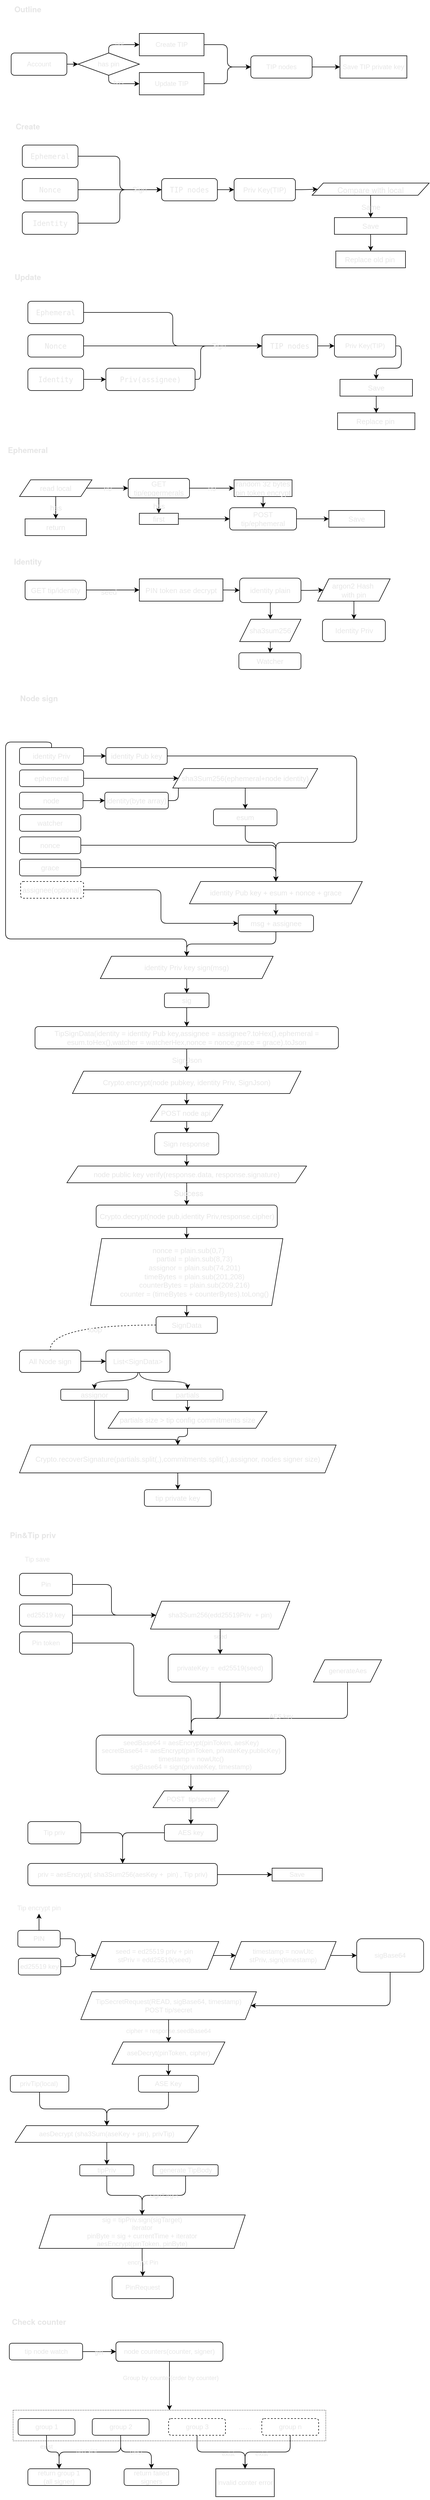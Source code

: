 <mxfile>
    <diagram id="bQjTlP890c97EMord8lK" name="Page-1">
        <mxGraphModel dx="1542" dy="1009" grid="1" gridSize="10" guides="1" tooltips="1" connect="1" arrows="1" fold="1" page="1" pageScale="1" pageWidth="827" pageHeight="1169" math="0" shadow="0">
            <root>
                <mxCell id="0"/>
                <mxCell id="1" parent="0"/>
                <mxCell id="85" value="&lt;pre style=&quot;font-family: &amp;quot;jetbrains mono&amp;quot;, monospace;&quot;&gt;&lt;font style=&quot;font-size: 13px&quot;&gt;Ephemeral&lt;/font&gt;&lt;/pre&gt;" style="rounded=1;whiteSpace=wrap;html=1;fontSize=12;fontColor=#E6E6E6;labelBackgroundColor=none;" parent="1" vertex="1">
                    <mxGeometry x="60" y="580" width="100" height="40" as="geometry"/>
                </mxCell>
                <mxCell id="86" value="&lt;pre style=&quot;font-family: &amp;quot;jetbrains mono&amp;quot;, monospace;&quot;&gt;&lt;font style=&quot;font-size: 13px&quot;&gt;Nonce&lt;/font&gt;&lt;/pre&gt;" style="rounded=1;whiteSpace=wrap;html=1;fontSize=12;fontColor=#E6E6E6;labelBackgroundColor=none;" parent="1" vertex="1">
                    <mxGeometry x="60" y="640" width="100" height="40" as="geometry"/>
                </mxCell>
                <mxCell id="107" style="edgeStyle=orthogonalEdgeStyle;html=1;entryX=0;entryY=0.5;entryDx=0;entryDy=0;fontSize=13;fontColor=#E6E6E6;labelBackgroundColor=none;" parent="1" source="87" target="104" edge="1">
                    <mxGeometry relative="1" as="geometry"/>
                </mxCell>
                <mxCell id="87" value="&lt;pre style=&quot;font-family: &amp;quot;jetbrains mono&amp;quot;, monospace;&quot;&gt;&lt;font style=&quot;font-size: 13px&quot;&gt;Identity&lt;/font&gt;&lt;/pre&gt;" style="rounded=1;whiteSpace=wrap;html=1;fontSize=12;fontColor=#E6E6E6;labelBackgroundColor=none;" parent="1" vertex="1">
                    <mxGeometry x="60" y="700" width="100" height="40" as="geometry"/>
                </mxCell>
                <mxCell id="88" value="&lt;pre style=&quot;font-family: &amp;quot;jetbrains mono&amp;quot;, monospace;&quot;&gt;&lt;span style=&quot;font-size: 13px&quot;&gt;TIP nodes&lt;/span&gt;&lt;/pre&gt;" style="rounded=1;whiteSpace=wrap;html=1;fontSize=12;fontColor=#E6E6E6;labelBackgroundColor=none;" parent="1" vertex="1">
                    <mxGeometry x="480" y="640" width="100" height="40" as="geometry"/>
                </mxCell>
                <mxCell id="89" style="edgeStyle=orthogonalEdgeStyle;html=1;entryX=0;entryY=0.5;entryDx=0;entryDy=0;fontSize=13;fontColor=#E6E6E6;labelBackgroundColor=none;" parent="1" source="85" target="88" edge="1">
                    <mxGeometry relative="1" as="geometry"/>
                </mxCell>
                <mxCell id="90" style="edgeStyle=orthogonalEdgeStyle;html=1;exitX=1;exitY=0.5;exitDx=0;exitDy=0;fontSize=13;fontColor=#E6E6E6;entryX=0;entryY=0.5;entryDx=0;entryDy=0;labelBackgroundColor=none;" parent="1" source="86" target="88" edge="1">
                    <mxGeometry relative="1" as="geometry">
                        <mxPoint x="190" y="410" as="targetPoint"/>
                    </mxGeometry>
                </mxCell>
                <mxCell id="93" value="Priv Key(TIP)" style="rounded=1;whiteSpace=wrap;html=1;fontSize=12;fontColor=#E6E6E6;labelBackgroundColor=none;" parent="1" vertex="1">
                    <mxGeometry x="610" y="640" width="110" height="40" as="geometry"/>
                </mxCell>
                <mxCell id="94" style="edgeStyle=orthogonalEdgeStyle;html=1;entryX=0;entryY=0.5;entryDx=0;entryDy=0;fontSize=13;fontColor=#E6E6E6;labelBackgroundColor=none;" parent="1" source="88" target="93" edge="1">
                    <mxGeometry relative="1" as="geometry"/>
                </mxCell>
                <mxCell id="96" style="edgeStyle=orthogonalEdgeStyle;html=1;exitX=1;exitY=0.5;exitDx=0;exitDy=0;fontSize=13;fontColor=#E6E6E6;labelBackgroundColor=none;" parent="1" source="93" target="97" edge="1">
                    <mxGeometry relative="1" as="geometry">
                        <mxPoint x="760" y="659.065" as="targetPoint"/>
                    </mxGeometry>
                </mxCell>
                <mxCell id="97" value="Save" style="rounded=0;whiteSpace=wrap;html=1;fontSize=13;fontColor=#E6E6E6;labelBackgroundColor=none;" parent="1" vertex="1">
                    <mxGeometry x="620" y="720" width="130" height="30" as="geometry"/>
                </mxCell>
                <mxCell id="100" value="Replace pin&amp;nbsp;" style="rounded=0;whiteSpace=wrap;html=1;fontSize=13;fontColor=#E6E6E6;labelBackgroundColor=none;" parent="1" vertex="1">
                    <mxGeometry x="615.63" y="780" width="138.75" height="30" as="geometry"/>
                </mxCell>
                <mxCell id="101" style="edgeStyle=orthogonalEdgeStyle;html=1;entryX=0.5;entryY=0;entryDx=0;entryDy=0;fontSize=13;fontColor=#E6E6E6;labelBackgroundColor=none;" parent="1" source="97" target="100" edge="1">
                    <mxGeometry relative="1" as="geometry"/>
                </mxCell>
                <mxCell id="3" value="&lt;p class=&quot;p1&quot; style=&quot;margin: 0px ; font-stretch: normal ; font-size: 14px ; line-height: normal ; font-family: &amp;quot;helvetica neue&amp;quot;&quot;&gt;&lt;b&gt;&lt;font&gt;Outline&lt;/font&gt;&lt;/b&gt;&lt;/p&gt;" style="text;html=1;strokeColor=none;fillColor=none;align=center;verticalAlign=middle;whiteSpace=wrap;rounded=0;labelBackgroundColor=none;fontColor=#E6E6E6;" parent="1" vertex="1">
                    <mxGeometry x="30" y="40" width="60" height="30" as="geometry"/>
                </mxCell>
                <mxCell id="26" value="" style="group;labelBackgroundColor=none;fontColor=#E6E6E6;" parent="1" vertex="1" connectable="0">
                    <mxGeometry x="30" y="100" width="710" height="110" as="geometry"/>
                </mxCell>
                <mxCell id="22" value="" style="group;labelBackgroundColor=none;fontColor=#E6E6E6;" parent="26" vertex="1" connectable="0">
                    <mxGeometry width="540" height="110" as="geometry"/>
                </mxCell>
                <mxCell id="5" value="has pin" style="rhombus;whiteSpace=wrap;html=1;labelBackgroundColor=none;fontColor=#E6E6E6;" parent="22" vertex="1">
                    <mxGeometry x="120" y="35" width="110" height="40" as="geometry"/>
                </mxCell>
                <mxCell id="21" style="edgeStyle=orthogonalEdgeStyle;html=1;entryX=0;entryY=0.5;entryDx=0;entryDy=0;labelBackgroundColor=none;fontColor=#E6E6E6;" parent="22" source="17" target="5" edge="1">
                    <mxGeometry relative="1" as="geometry"/>
                </mxCell>
                <mxCell id="17" value="Account" style="rounded=1;whiteSpace=wrap;html=1;labelBackgroundColor=none;fontColor=#E6E6E6;" parent="22" vertex="1">
                    <mxGeometry y="35" width="100" height="40" as="geometry"/>
                </mxCell>
                <mxCell id="18" value="" style="group;labelBackgroundColor=none;fontColor=#E6E6E6;" parent="22" vertex="1" connectable="0">
                    <mxGeometry x="230" width="310" height="110" as="geometry"/>
                </mxCell>
                <mxCell id="6" value="Create TIP" style="rounded=0;whiteSpace=wrap;html=1;labelBackgroundColor=none;fontColor=#E6E6E6;" parent="18" vertex="1">
                    <mxGeometry width="116" height="40" as="geometry"/>
                </mxCell>
                <mxCell id="19" value="" style="group;labelBackgroundColor=none;fontColor=#E6E6E6;" parent="18" vertex="1" connectable="0">
                    <mxGeometry y="40" width="310" height="70" as="geometry"/>
                </mxCell>
                <mxCell id="8" value="Update TIP" style="rounded=0;whiteSpace=wrap;html=1;labelBackgroundColor=none;fontColor=#E6E6E6;" parent="19" vertex="1">
                    <mxGeometry y="30" width="116" height="40" as="geometry"/>
                </mxCell>
                <mxCell id="13" value="TIP nodes" style="rounded=1;whiteSpace=wrap;html=1;labelBackgroundColor=none;fontColor=#E6E6E6;" parent="19" vertex="1">
                    <mxGeometry x="200" width="110" height="40" as="geometry"/>
                </mxCell>
                <mxCell id="14" style="edgeStyle=orthogonalEdgeStyle;html=1;exitX=1;exitY=0.5;exitDx=0;exitDy=0;entryX=0;entryY=0.5;entryDx=0;entryDy=0;labelBackgroundColor=none;fontColor=#E6E6E6;" parent="19" source="8" target="13" edge="1">
                    <mxGeometry relative="1" as="geometry"/>
                </mxCell>
                <mxCell id="15" style="edgeStyle=orthogonalEdgeStyle;html=1;entryX=0;entryY=0.5;entryDx=0;entryDy=0;labelBackgroundColor=none;fontColor=#E6E6E6;" parent="18" source="6" target="13" edge="1">
                    <mxGeometry relative="1" as="geometry"/>
                </mxCell>
                <mxCell id="9" style="edgeStyle=orthogonalEdgeStyle;html=1;exitX=0.5;exitY=0;exitDx=0;exitDy=0;entryX=0;entryY=0.5;entryDx=0;entryDy=0;labelBackgroundColor=none;fontColor=#E6E6E6;" parent="22" source="5" target="6" edge="1">
                    <mxGeometry relative="1" as="geometry"/>
                </mxCell>
                <mxCell id="11" value="not" style="edgeLabel;html=1;align=center;verticalAlign=middle;resizable=0;points=[];labelBackgroundColor=none;fontColor=#E6E6E6;" parent="9" vertex="1" connectable="0">
                    <mxGeometry x="-0.245" y="2" relative="1" as="geometry">
                        <mxPoint x="7" as="offset"/>
                    </mxGeometry>
                </mxCell>
                <mxCell id="10" style="edgeStyle=orthogonalEdgeStyle;html=1;exitX=0.5;exitY=1;exitDx=0;exitDy=0;entryX=0;entryY=0.5;entryDx=0;entryDy=0;labelBackgroundColor=none;fontColor=#E6E6E6;" parent="22" source="5" target="8" edge="1">
                    <mxGeometry relative="1" as="geometry"/>
                </mxCell>
                <mxCell id="12" value="has" style="edgeLabel;html=1;align=center;verticalAlign=middle;resizable=0;points=[];labelBackgroundColor=none;fontColor=#E6E6E6;" parent="10" vertex="1" connectable="0">
                    <mxGeometry x="-0.085" y="2" relative="1" as="geometry">
                        <mxPoint as="offset"/>
                    </mxGeometry>
                </mxCell>
                <mxCell id="24" value="Save TIP private key" style="rounded=0;whiteSpace=wrap;html=1;labelBackgroundColor=none;fontColor=#E6E6E6;" parent="26" vertex="1">
                    <mxGeometry x="590" y="40" width="120" height="40" as="geometry"/>
                </mxCell>
                <mxCell id="25" style="edgeStyle=orthogonalEdgeStyle;html=1;exitX=1;exitY=0.5;exitDx=0;exitDy=0;entryX=0;entryY=0.5;entryDx=0;entryDy=0;labelBackgroundColor=none;fontColor=#E6E6E6;" parent="26" source="13" target="24" edge="1">
                    <mxGeometry relative="1" as="geometry"/>
                </mxCell>
                <mxCell id="84" value="" style="group;labelBackgroundColor=none;fontColor=#E6E6E6;fillColor=none;" parent="1" vertex="1" connectable="0">
                    <mxGeometry x="30" y="250" width="750" height="270" as="geometry"/>
                </mxCell>
                <mxCell id="28" value="&lt;p class=&quot;p1&quot; style=&quot;margin: 0px ; font-stretch: normal ; font-size: 14px ; line-height: normal ; font-family: &amp;quot;helvetica neue&amp;quot;&quot;&gt;&lt;b&gt;&lt;font&gt;Create&lt;/font&gt;&lt;/b&gt;&lt;/p&gt;" style="text;html=1;strokeColor=none;fillColor=none;align=center;verticalAlign=middle;whiteSpace=wrap;rounded=0;labelBackgroundColor=none;fontColor=#E6E6E6;" parent="84" vertex="1">
                    <mxGeometry width="60" height="30" as="geometry"/>
                </mxCell>
                <mxCell id="48" value="&lt;pre style=&quot;font-family: &amp;quot;jetbrains mono&amp;quot;, monospace;&quot;&gt;&lt;font style=&quot;font-size: 13px&quot;&gt;Ephemeral&lt;/font&gt;&lt;/pre&gt;" style="rounded=1;whiteSpace=wrap;html=1;fontSize=12;fontColor=#E6E6E6;labelBackgroundColor=none;gradientColor=none;fillColor=default;" parent="84" vertex="1">
                    <mxGeometry x="20" y="50" width="100" height="40" as="geometry"/>
                </mxCell>
                <mxCell id="49" value="&lt;pre style=&quot;font-family: &amp;quot;jetbrains mono&amp;quot;, monospace;&quot;&gt;&lt;font style=&quot;font-size: 13px&quot;&gt;Nonce&lt;/font&gt;&lt;/pre&gt;" style="rounded=1;whiteSpace=wrap;html=1;fontSize=12;fontColor=#E6E6E6;labelBackgroundColor=none;" parent="84" vertex="1">
                    <mxGeometry x="20" y="110" width="100" height="40" as="geometry"/>
                </mxCell>
                <mxCell id="50" value="&lt;pre style=&quot;font-family: &amp;quot;jetbrains mono&amp;quot;, monospace;&quot;&gt;&lt;font style=&quot;font-size: 13px&quot;&gt;Identity&lt;/font&gt;&lt;/pre&gt;" style="rounded=1;whiteSpace=wrap;html=1;fontSize=12;fontColor=#E6E6E6;labelBackgroundColor=none;" parent="84" vertex="1">
                    <mxGeometry x="20" y="170" width="100" height="40" as="geometry"/>
                </mxCell>
                <mxCell id="68" value="&lt;pre style=&quot;font-family: &amp;quot;jetbrains mono&amp;quot;, monospace;&quot;&gt;&lt;span style=&quot;font-size: 13px&quot;&gt;TIP nodes&lt;/span&gt;&lt;/pre&gt;" style="rounded=1;whiteSpace=wrap;html=1;fontSize=12;fontColor=#E6E6E6;labelBackgroundColor=none;" parent="84" vertex="1">
                    <mxGeometry x="270" y="110" width="100" height="40" as="geometry"/>
                </mxCell>
                <mxCell id="69" style="edgeStyle=orthogonalEdgeStyle;html=1;entryX=0;entryY=0.5;entryDx=0;entryDy=0;fontSize=13;fontColor=#E6E6E6;labelBackgroundColor=none;" parent="84" source="48" target="68" edge="1">
                    <mxGeometry relative="1" as="geometry"/>
                </mxCell>
                <mxCell id="70" style="edgeStyle=orthogonalEdgeStyle;html=1;exitX=1;exitY=0.5;exitDx=0;exitDy=0;fontSize=13;fontColor=#E6E6E6;entryX=0;entryY=0.5;entryDx=0;entryDy=0;labelBackgroundColor=none;" parent="84" source="49" target="68" edge="1">
                    <mxGeometry relative="1" as="geometry">
                        <mxPoint x="180" y="130" as="targetPoint"/>
                    </mxGeometry>
                </mxCell>
                <mxCell id="71" style="edgeStyle=orthogonalEdgeStyle;html=1;exitX=1;exitY=0.5;exitDx=0;exitDy=0;entryX=0;entryY=0.5;entryDx=0;entryDy=0;fontSize=13;fontColor=#E6E6E6;labelBackgroundColor=none;" parent="84" source="50" target="68" edge="1">
                    <mxGeometry relative="1" as="geometry"/>
                </mxCell>
                <mxCell id="72" value="Sign" style="edgeLabel;html=1;align=center;verticalAlign=middle;resizable=0;points=[];fontSize=13;fontColor=#E6E6E6;labelBackgroundColor=none;" parent="71" vertex="1" connectable="0">
                    <mxGeometry x="0.55" y="1" relative="1" as="geometry">
                        <mxPoint x="7" as="offset"/>
                    </mxGeometry>
                </mxCell>
                <mxCell id="73" value="Priv Key(TIP)" style="rounded=1;whiteSpace=wrap;html=1;fontSize=13;fontColor=#E6E6E6;labelBackgroundColor=none;" parent="84" vertex="1">
                    <mxGeometry x="400" y="110" width="110" height="40" as="geometry"/>
                </mxCell>
                <mxCell id="74" style="edgeStyle=orthogonalEdgeStyle;html=1;entryX=0;entryY=0.5;entryDx=0;entryDy=0;fontSize=13;fontColor=#E6E6E6;labelBackgroundColor=none;" parent="84" source="68" target="73" edge="1">
                    <mxGeometry relative="1" as="geometry"/>
                </mxCell>
                <mxCell id="75" value="&lt;p class=&quot;p1&quot; style=&quot;margin: 0px ; font-stretch: normal ; font-size: 14px ; line-height: normal ; font-family: &amp;quot;helvetica neue&amp;quot;&quot;&gt;Compare with local&lt;/p&gt;" style="shape=parallelogram;perimeter=parallelogramPerimeter;whiteSpace=wrap;html=1;fixedSize=1;fontSize=13;fontColor=#E6E6E6;labelBackgroundColor=none;" parent="84" vertex="1">
                    <mxGeometry x="540" y="118.13" width="210" height="21.87" as="geometry"/>
                </mxCell>
                <mxCell id="76" style="edgeStyle=orthogonalEdgeStyle;html=1;exitX=1;exitY=0.5;exitDx=0;exitDy=0;entryX=0;entryY=0.5;entryDx=0;entryDy=0;fontSize=13;fontColor=#E6E6E6;labelBackgroundColor=none;" parent="84" source="73" target="75" edge="1">
                    <mxGeometry relative="1" as="geometry"/>
                </mxCell>
                <mxCell id="78" value="Save" style="rounded=0;whiteSpace=wrap;html=1;fontSize=13;fontColor=#E6E6E6;labelBackgroundColor=none;" parent="84" vertex="1">
                    <mxGeometry x="580" y="180" width="130" height="30" as="geometry"/>
                </mxCell>
                <mxCell id="80" style="edgeStyle=orthogonalEdgeStyle;html=1;entryX=0.5;entryY=0;entryDx=0;entryDy=0;fontSize=13;fontColor=#E6E6E6;labelBackgroundColor=none;" parent="84" source="75" target="78" edge="1">
                    <mxGeometry relative="1" as="geometry"/>
                </mxCell>
                <mxCell id="83" value="Same" style="edgeLabel;html=1;align=center;verticalAlign=middle;resizable=0;points=[];fontSize=13;fontColor=#E6E6E6;labelBackgroundColor=none;" parent="80" vertex="1" connectable="0">
                    <mxGeometry x="0.017" y="3" relative="1" as="geometry">
                        <mxPoint x="-3" as="offset"/>
                    </mxGeometry>
                </mxCell>
                <mxCell id="81" value="Replace old pin&amp;nbsp;" style="rounded=0;whiteSpace=wrap;html=1;fontSize=13;fontColor=#E6E6E6;labelBackgroundColor=none;" parent="84" vertex="1">
                    <mxGeometry x="582.5" y="240" width="125" height="30" as="geometry"/>
                </mxCell>
                <mxCell id="82" style="edgeStyle=orthogonalEdgeStyle;html=1;entryX=0.5;entryY=0;entryDx=0;entryDy=0;fontSize=13;fontColor=#E6E6E6;labelBackgroundColor=none;" parent="84" source="78" target="81" edge="1">
                    <mxGeometry relative="1" as="geometry"/>
                </mxCell>
                <mxCell id="102" value="&lt;p class=&quot;p1&quot; style=&quot;margin: 0px ; font-stretch: normal ; font-size: 14px ; line-height: normal ; font-family: &amp;quot;helvetica neue&amp;quot;&quot;&gt;&lt;b&gt;&lt;font&gt;Update&lt;/font&gt;&lt;/b&gt;&lt;/p&gt;" style="text;html=1;strokeColor=none;fillColor=none;align=center;verticalAlign=middle;whiteSpace=wrap;rounded=0;labelBackgroundColor=none;fontColor=#E6E6E6;" parent="1" vertex="1">
                    <mxGeometry x="30" y="520" width="60" height="30" as="geometry"/>
                </mxCell>
                <mxCell id="108" style="edgeStyle=orthogonalEdgeStyle;html=1;exitX=1;exitY=0.5;exitDx=0;exitDy=0;fontSize=13;fontColor=#E6E6E6;entryX=0;entryY=0.5;entryDx=0;entryDy=0;labelBackgroundColor=none;" parent="1" source="104" target="88" edge="1">
                    <mxGeometry relative="1" as="geometry">
                        <mxPoint x="376" y="720" as="sourcePoint"/>
                        <mxPoint x="480" y="670" as="targetPoint"/>
                        <Array as="points">
                            <mxPoint x="370" y="720"/>
                            <mxPoint x="370" y="660"/>
                        </Array>
                    </mxGeometry>
                </mxCell>
                <mxCell id="111" value="Sign" style="edgeLabel;html=1;align=center;verticalAlign=middle;resizable=0;points=[];fontSize=13;fontColor=#E6E6E6;labelBackgroundColor=none;" parent="108" vertex="1" connectable="0">
                    <mxGeometry x="0.009" y="-1" relative="1" as="geometry">
                        <mxPoint x="11" y="-2" as="offset"/>
                    </mxGeometry>
                </mxCell>
                <mxCell id="104" value="&lt;pre style=&quot;font-family: &amp;quot;jetbrains mono&amp;quot;, monospace;&quot;&gt;&lt;font style=&quot;font-size: 13px&quot;&gt;Priv(assignee)&lt;/font&gt;&lt;/pre&gt;" style="rounded=1;whiteSpace=wrap;html=1;fontSize=12;fontColor=#E6E6E6;labelBackgroundColor=none;" parent="1" vertex="1">
                    <mxGeometry x="200" y="700" width="160" height="40" as="geometry"/>
                </mxCell>
                <mxCell id="115" value="&lt;p class=&quot;p1&quot; style=&quot;margin: 0px ; font-stretch: normal ; font-size: 14px ; line-height: normal ; font-family: &amp;quot;helvetica neue&amp;quot;&quot;&gt;&lt;b&gt;&lt;font&gt;Ephemeral&lt;/font&gt;&lt;/b&gt;&lt;/p&gt;" style="text;html=1;strokeColor=none;fillColor=none;align=center;verticalAlign=middle;whiteSpace=wrap;rounded=0;labelBackgroundColor=none;fontColor=#E6E6E6;" parent="1" vertex="1">
                    <mxGeometry x="30" y="830" width="60" height="30" as="geometry"/>
                </mxCell>
                <mxCell id="135" value="&lt;p class=&quot;p1&quot; style=&quot;margin: 0px ; font-stretch: normal ; font-size: 14px ; line-height: normal ; font-family: &amp;quot;helvetica neue&amp;quot;&quot;&gt;&lt;b&gt;&lt;font&gt;Identity&lt;/font&gt;&lt;/b&gt;&lt;/p&gt;" style="text;html=1;strokeColor=none;fillColor=none;align=center;verticalAlign=middle;whiteSpace=wrap;rounded=0;labelBackgroundColor=none;fontColor=#E6E6E6;" parent="1" vertex="1">
                    <mxGeometry x="30" y="1030" width="60" height="30" as="geometry"/>
                </mxCell>
                <mxCell id="138" style="edgeStyle=orthogonalEdgeStyle;html=1;exitX=1;exitY=0.5;exitDx=0;exitDy=0;fontSize=13;fontColor=#E6E6E6;entryX=0;entryY=0.5;entryDx=0;entryDy=0;labelBackgroundColor=none;" parent="1" source="136" target="140" edge="1">
                    <mxGeometry relative="1" as="geometry">
                        <mxPoint x="230" y="1098" as="targetPoint"/>
                        <Array as="points">
                            <mxPoint x="250" y="1098"/>
                        </Array>
                    </mxGeometry>
                </mxCell>
                <mxCell id="141" value="seed" style="edgeLabel;html=1;align=center;verticalAlign=middle;resizable=0;points=[];fontSize=13;fontColor=#E6E6E6;labelBackgroundColor=none;" parent="138" vertex="1" connectable="0">
                    <mxGeometry x="-0.155" y="-3" relative="1" as="geometry">
                        <mxPoint as="offset"/>
                    </mxGeometry>
                </mxCell>
                <mxCell id="136" value="GET tip/identity" style="rounded=1;whiteSpace=wrap;html=1;fontSize=13;fontColor=#E6E6E6;labelBackgroundColor=none;" parent="1" vertex="1">
                    <mxGeometry x="55" y="1080" width="110" height="35" as="geometry"/>
                </mxCell>
                <mxCell id="137" value="" style="group;labelBackgroundColor=none;fontColor=#E6E6E6;" parent="1" vertex="1" connectable="0">
                    <mxGeometry x="45" y="897.5" width="655" height="102.5" as="geometry"/>
                </mxCell>
                <mxCell id="116" value="read local" style="shape=parallelogram;perimeter=parallelogramPerimeter;whiteSpace=wrap;html=1;fixedSize=1;fontSize=13;fontColor=#E6E6E6;labelBackgroundColor=none;" parent="137" vertex="1">
                    <mxGeometry y="2.5" width="130" height="30" as="geometry"/>
                </mxCell>
                <mxCell id="118" value="return" style="rounded=0;whiteSpace=wrap;html=1;fontSize=13;fontColor=#E6E6E6;labelBackgroundColor=none;" parent="137" vertex="1">
                    <mxGeometry x="10" y="72.5" width="110" height="30" as="geometry"/>
                </mxCell>
                <mxCell id="117" value="has" style="edgeStyle=orthogonalEdgeStyle;html=1;exitX=0.5;exitY=1;exitDx=0;exitDy=0;fontSize=13;fontColor=#E6E6E6;entryX=0.5;entryY=0;entryDx=0;entryDy=0;labelBackgroundColor=none;" parent="137" source="116" target="118" edge="1">
                    <mxGeometry relative="1" as="geometry">
                        <mxPoint x="65" y="62.5" as="targetPoint"/>
                        <Array as="points">
                            <mxPoint x="65" y="52.5"/>
                            <mxPoint x="65" y="52.5"/>
                        </Array>
                    </mxGeometry>
                </mxCell>
                <mxCell id="120" value="GET tip/epgermerals" style="rounded=1;whiteSpace=wrap;html=1;fontSize=13;fontColor=#E6E6E6;labelBackgroundColor=none;" parent="137" vertex="1">
                    <mxGeometry x="195" width="110" height="35" as="geometry"/>
                </mxCell>
                <mxCell id="119" value="no" style="edgeStyle=orthogonalEdgeStyle;html=1;exitX=1;exitY=0.5;exitDx=0;exitDy=0;fontSize=13;fontColor=#E6E6E6;entryX=0;entryY=0.5;entryDx=0;entryDy=0;labelBackgroundColor=none;" parent="137" source="116" target="120" edge="1">
                    <mxGeometry relative="1" as="geometry">
                        <mxPoint x="175" y="17.5" as="targetPoint"/>
                    </mxGeometry>
                </mxCell>
                <mxCell id="122" value="first" style="rounded=0;whiteSpace=wrap;html=1;fontSize=13;fontColor=#E6E6E6;labelBackgroundColor=none;" parent="137" vertex="1">
                    <mxGeometry x="215" y="62.5" width="70" height="20" as="geometry"/>
                </mxCell>
                <mxCell id="123" value="has" style="edgeStyle=orthogonalEdgeStyle;html=1;exitX=0.5;exitY=1;exitDx=0;exitDy=0;entryX=0.5;entryY=0;entryDx=0;entryDy=0;fontSize=13;fontColor=#E6E6E6;labelBackgroundColor=none;" parent="137" source="120" target="122" edge="1">
                    <mxGeometry relative="1" as="geometry"/>
                </mxCell>
                <mxCell id="124" value="POST&lt;br&gt;tip/ephemeral" style="rounded=1;whiteSpace=wrap;html=1;fontSize=13;fontColor=#E6E6E6;labelBackgroundColor=none;" parent="137" vertex="1">
                    <mxGeometry x="377" y="52.5" width="120" height="40" as="geometry"/>
                </mxCell>
                <mxCell id="127" style="edgeStyle=orthogonalEdgeStyle;html=1;fontSize=13;fontColor=#E6E6E6;labelBackgroundColor=none;" parent="137" source="122" target="124" edge="1">
                    <mxGeometry relative="1" as="geometry"/>
                </mxCell>
                <mxCell id="130" style="edgeStyle=orthogonalEdgeStyle;html=1;entryX=0.5;entryY=0;entryDx=0;entryDy=0;fontSize=13;fontColor=#E6E6E6;labelBackgroundColor=none;" parent="137" source="129" target="124" edge="1">
                    <mxGeometry relative="1" as="geometry"/>
                </mxCell>
                <mxCell id="129" value="random 32 bytes&lt;br&gt;pin token encrypt" style="rounded=0;whiteSpace=wrap;html=1;fontSize=13;fontColor=#E6E6E6;labelBackgroundColor=none;" parent="137" vertex="1">
                    <mxGeometry x="385" y="2.5" width="104" height="30" as="geometry"/>
                </mxCell>
                <mxCell id="128" value="no" style="edgeStyle=orthogonalEdgeStyle;html=1;fontSize=13;fontColor=#E6E6E6;entryX=0;entryY=0.5;entryDx=0;entryDy=0;labelBackgroundColor=none;" parent="137" source="120" target="129" edge="1">
                    <mxGeometry relative="1" as="geometry">
                        <mxPoint x="365" y="17.5" as="targetPoint"/>
                    </mxGeometry>
                </mxCell>
                <mxCell id="132" value="Save" style="rounded=0;whiteSpace=wrap;html=1;fontSize=13;fontColor=#E6E6E6;labelBackgroundColor=none;" parent="137" vertex="1">
                    <mxGeometry x="555" y="57.5" width="100" height="30" as="geometry"/>
                </mxCell>
                <mxCell id="131" style="edgeStyle=orthogonalEdgeStyle;html=1;fontSize=13;fontColor=#E6E6E6;entryX=0;entryY=0.5;entryDx=0;entryDy=0;labelBackgroundColor=none;" parent="137" source="124" target="132" edge="1">
                    <mxGeometry relative="1" as="geometry">
                        <mxPoint x="545" y="72.5" as="targetPoint"/>
                    </mxGeometry>
                </mxCell>
                <mxCell id="143" style="edgeStyle=orthogonalEdgeStyle;html=1;fontSize=13;fontColor=#E6E6E6;entryX=0;entryY=0.5;entryDx=0;entryDy=0;labelBackgroundColor=none;" parent="1" source="140" target="144" edge="1">
                    <mxGeometry relative="1" as="geometry">
                        <mxPoint x="430" y="1097.5" as="targetPoint"/>
                    </mxGeometry>
                </mxCell>
                <mxCell id="140" value="PIN token ase decrypt" style="whiteSpace=wrap;html=1;fontSize=13;fontColor=#E6E6E6;labelBackgroundColor=none;" parent="1" vertex="1">
                    <mxGeometry x="260" y="1077.5" width="150" height="40" as="geometry"/>
                </mxCell>
                <mxCell id="147" style="edgeStyle=orthogonalEdgeStyle;html=1;entryX=0;entryY=0.5;entryDx=0;entryDy=0;fontSize=13;fontColor=#E6E6E6;labelBackgroundColor=none;" parent="1" source="144" target="146" edge="1">
                    <mxGeometry relative="1" as="geometry"/>
                </mxCell>
                <mxCell id="152" style="edgeStyle=orthogonalEdgeStyle;html=1;entryX=0.5;entryY=0;entryDx=0;entryDy=0;fontSize=13;fontColor=#E6E6E6;labelBackgroundColor=none;" parent="1" source="144" target="151" edge="1">
                    <mxGeometry relative="1" as="geometry"/>
                </mxCell>
                <mxCell id="144" value="identity plain" style="rounded=1;whiteSpace=wrap;html=1;fontSize=13;fontColor=#E6E6E6;labelBackgroundColor=none;" parent="1" vertex="1">
                    <mxGeometry x="440" y="1076.25" width="110" height="43.75" as="geometry"/>
                </mxCell>
                <mxCell id="150" style="edgeStyle=orthogonalEdgeStyle;html=1;fontSize=13;fontColor=#E6E6E6;labelBackgroundColor=none;" parent="1" source="146" target="149" edge="1">
                    <mxGeometry relative="1" as="geometry"/>
                </mxCell>
                <mxCell id="146" value="argon2 Hash&amp;nbsp;&lt;br&gt;with pin" style="shape=parallelogram;perimeter=parallelogramPerimeter;whiteSpace=wrap;html=1;fixedSize=1;fontSize=13;fontColor=#E6E6E6;labelBackgroundColor=none;" parent="1" vertex="1">
                    <mxGeometry x="580" y="1077.5" width="130" height="40" as="geometry"/>
                </mxCell>
                <mxCell id="149" value="Identity Priv" style="rounded=1;whiteSpace=wrap;html=1;fontSize=13;fontColor=#E6E6E6;labelBackgroundColor=none;" parent="1" vertex="1">
                    <mxGeometry x="588.59" y="1150" width="112.81" height="40" as="geometry"/>
                </mxCell>
                <mxCell id="154" style="edgeStyle=orthogonalEdgeStyle;html=1;exitX=0.5;exitY=1;exitDx=0;exitDy=0;entryX=0.5;entryY=0;entryDx=0;entryDy=0;fontSize=13;fontColor=#E6E6E6;labelBackgroundColor=none;" parent="1" source="151" target="153" edge="1">
                    <mxGeometry relative="1" as="geometry"/>
                </mxCell>
                <mxCell id="151" value="sha3sum256" style="shape=parallelogram;perimeter=parallelogramPerimeter;whiteSpace=wrap;html=1;fixedSize=1;fontSize=13;fontColor=#E6E6E6;labelBackgroundColor=none;" parent="1" vertex="1">
                    <mxGeometry x="440" y="1150" width="110" height="40" as="geometry"/>
                </mxCell>
                <mxCell id="153" value="Watcher" style="rounded=1;whiteSpace=wrap;html=1;fontSize=13;fontColor=#E6E6E6;labelBackgroundColor=none;" parent="1" vertex="1">
                    <mxGeometry x="438.59" y="1210" width="111.41" height="30" as="geometry"/>
                </mxCell>
                <mxCell id="155" value="&lt;p class=&quot;p1&quot; style=&quot;margin: 0px ; font-stretch: normal ; font-size: 14px ; line-height: normal ; font-family: &amp;quot;helvetica neue&amp;quot;&quot;&gt;&lt;b&gt;&lt;font&gt;Node sign&lt;/font&gt;&lt;/b&gt;&lt;/p&gt;" style="text;html=1;strokeColor=none;fillColor=none;align=center;verticalAlign=middle;whiteSpace=wrap;rounded=0;labelBackgroundColor=none;fontColor=#E6E6E6;" parent="1" vertex="1">
                    <mxGeometry x="30" y="1270" width="100" height="40" as="geometry"/>
                </mxCell>
                <mxCell id="162" style="edgeStyle=orthogonalEdgeStyle;html=1;fontSize=13;fontColor=#E6E6E6;labelBackgroundColor=none;" parent="1" source="156" target="161" edge="1">
                    <mxGeometry relative="1" as="geometry"/>
                </mxCell>
                <mxCell id="184" style="edgeStyle=orthogonalEdgeStyle;html=1;exitX=0.5;exitY=0;exitDx=0;exitDy=0;entryX=0.5;entryY=0;entryDx=0;entryDy=0;fontSize=13;fontColor=#E6E6E6;labelBackgroundColor=none;" parent="1" source="156" target="185" edge="1">
                    <mxGeometry relative="1" as="geometry">
                        <Array as="points">
                            <mxPoint x="103" y="1370"/>
                            <mxPoint x="20" y="1370"/>
                            <mxPoint x="20" y="1723"/>
                            <mxPoint x="345" y="1723"/>
                        </Array>
                    </mxGeometry>
                </mxCell>
                <mxCell id="156" value="identity Priv" style="rounded=1;whiteSpace=wrap;html=1;fontSize=13;fontColor=#E6E6E6;labelBackgroundColor=none;" parent="1" vertex="1">
                    <mxGeometry x="45" y="1380" width="115" height="30" as="geometry"/>
                </mxCell>
                <mxCell id="170" style="edgeStyle=orthogonalEdgeStyle;html=1;exitX=1;exitY=0.5;exitDx=0;exitDy=0;fontSize=13;fontColor=#E6E6E6;entryX=0;entryY=0.5;entryDx=0;entryDy=0;labelBackgroundColor=none;" parent="1" source="157" target="172" edge="1">
                    <mxGeometry relative="1" as="geometry">
                        <mxPoint x="330" y="1435" as="targetPoint"/>
                    </mxGeometry>
                </mxCell>
                <mxCell id="157" value="ephemeral" style="rounded=1;whiteSpace=wrap;html=1;fontSize=13;fontColor=#E6E6E6;labelBackgroundColor=none;" parent="1" vertex="1">
                    <mxGeometry x="45" y="1420" width="115" height="30" as="geometry"/>
                </mxCell>
                <mxCell id="158" value="watcher" style="rounded=1;whiteSpace=wrap;html=1;fontSize=13;fontColor=#E6E6E6;labelBackgroundColor=none;" parent="1" vertex="1">
                    <mxGeometry x="45" y="1500" width="110" height="30" as="geometry"/>
                </mxCell>
                <mxCell id="179" style="edgeStyle=orthogonalEdgeStyle;html=1;exitX=1;exitY=0.5;exitDx=0;exitDy=0;fontSize=13;fontColor=#E6E6E6;entryX=0.5;entryY=0;entryDx=0;entryDy=0;labelBackgroundColor=none;" parent="1" source="159" target="177" edge="1">
                    <mxGeometry relative="1" as="geometry">
                        <mxPoint x="500" y="1580" as="targetPoint"/>
                    </mxGeometry>
                </mxCell>
                <mxCell id="159" value="nonce" style="rounded=1;whiteSpace=wrap;html=1;fontSize=13;fontColor=#E6E6E6;labelBackgroundColor=none;" parent="1" vertex="1">
                    <mxGeometry x="45" y="1540" width="110" height="30" as="geometry"/>
                </mxCell>
                <mxCell id="180" style="edgeStyle=orthogonalEdgeStyle;html=1;entryX=0.5;entryY=0;entryDx=0;entryDy=0;fontSize=13;fontColor=#E6E6E6;labelBackgroundColor=none;" parent="1" source="160" target="177" edge="1">
                    <mxGeometry relative="1" as="geometry"/>
                </mxCell>
                <mxCell id="160" value="grace" style="rounded=1;whiteSpace=wrap;html=1;fontSize=13;fontColor=#E6E6E6;labelBackgroundColor=none;" parent="1" vertex="1">
                    <mxGeometry x="45" y="1580" width="110" height="30" as="geometry"/>
                </mxCell>
                <mxCell id="176" style="edgeStyle=orthogonalEdgeStyle;html=1;exitX=1;exitY=0.5;exitDx=0;exitDy=0;fontSize=13;fontColor=#E6E6E6;entryX=0.5;entryY=0;entryDx=0;entryDy=0;labelBackgroundColor=none;" parent="1" source="161" target="177" edge="1">
                    <mxGeometry relative="1" as="geometry">
                        <mxPoint x="630" y="1570" as="targetPoint"/>
                        <Array as="points">
                            <mxPoint x="650" y="1395"/>
                            <mxPoint x="650" y="1550"/>
                            <mxPoint x="505" y="1550"/>
                        </Array>
                    </mxGeometry>
                </mxCell>
                <mxCell id="161" value="identity Pub key" style="rounded=1;whiteSpace=wrap;html=1;fontSize=13;fontColor=#E6E6E6;labelBackgroundColor=none;" parent="1" vertex="1">
                    <mxGeometry x="200" y="1380" width="110" height="30" as="geometry"/>
                </mxCell>
                <mxCell id="168" style="edgeStyle=orthogonalEdgeStyle;html=1;entryX=0;entryY=0.5;entryDx=0;entryDy=0;fontSize=13;fontColor=#E6E6E6;labelBackgroundColor=none;" parent="1" source="163" target="167" edge="1">
                    <mxGeometry relative="1" as="geometry"/>
                </mxCell>
                <mxCell id="163" value="node" style="rounded=1;whiteSpace=wrap;html=1;fontSize=13;fontColor=#E6E6E6;labelBackgroundColor=none;" parent="1" vertex="1">
                    <mxGeometry x="45" y="1460" width="114" height="30" as="geometry"/>
                </mxCell>
                <mxCell id="173" style="edgeStyle=orthogonalEdgeStyle;html=1;exitX=1;exitY=0.5;exitDx=0;exitDy=0;entryX=0;entryY=0.5;entryDx=0;entryDy=0;fontSize=13;fontColor=#E6E6E6;labelBackgroundColor=none;" parent="1" source="167" target="172" edge="1">
                    <mxGeometry relative="1" as="geometry"/>
                </mxCell>
                <mxCell id="167" value="identity(byte array)" style="rounded=1;whiteSpace=wrap;html=1;fontSize=13;fontColor=#E6E6E6;labelBackgroundColor=none;" parent="1" vertex="1">
                    <mxGeometry x="198" y="1460" width="114" height="30" as="geometry"/>
                </mxCell>
                <mxCell id="175" style="edgeStyle=orthogonalEdgeStyle;html=1;fontSize=13;fontColor=#E6E6E6;labelBackgroundColor=none;" parent="1" source="172" target="174" edge="1">
                    <mxGeometry relative="1" as="geometry"/>
                </mxCell>
                <mxCell id="172" value="sha3Sum256(ephemeral+node identity)" style="shape=parallelogram;perimeter=parallelogramPerimeter;whiteSpace=wrap;html=1;fixedSize=1;fontSize=13;fontColor=#E6E6E6;labelBackgroundColor=none;" parent="1" vertex="1">
                    <mxGeometry x="320.0" y="1417.5" width="260" height="35" as="geometry"/>
                </mxCell>
                <mxCell id="178" style="edgeStyle=orthogonalEdgeStyle;html=1;exitX=0.5;exitY=1;exitDx=0;exitDy=0;entryX=0.5;entryY=0;entryDx=0;entryDy=0;fontSize=13;fontColor=#E6E6E6;labelBackgroundColor=none;" parent="1" source="174" target="177" edge="1">
                    <mxGeometry relative="1" as="geometry">
                        <Array as="points">
                            <mxPoint x="450" y="1550"/>
                            <mxPoint x="505" y="1550"/>
                        </Array>
                    </mxGeometry>
                </mxCell>
                <mxCell id="174" value="esum" style="rounded=1;whiteSpace=wrap;html=1;fontSize=13;fontColor=#E6E6E6;labelBackgroundColor=none;" parent="1" vertex="1">
                    <mxGeometry x="393" y="1490" width="114" height="30" as="geometry"/>
                </mxCell>
                <mxCell id="181" style="edgeStyle=orthogonalEdgeStyle;html=1;exitX=0.5;exitY=1;exitDx=0;exitDy=0;fontSize=13;fontColor=#E6E6E6;entryX=0.5;entryY=0;entryDx=0;entryDy=0;labelBackgroundColor=none;" parent="1" source="177" target="182" edge="1">
                    <mxGeometry relative="1" as="geometry">
                        <mxPoint x="505" y="1690" as="targetPoint"/>
                    </mxGeometry>
                </mxCell>
                <mxCell id="177" value="identity Pub key + esum + nonce + grace" style="shape=parallelogram;perimeter=parallelogramPerimeter;whiteSpace=wrap;html=1;fixedSize=1;fontSize=13;fontColor=#E6E6E6;labelBackgroundColor=none;" parent="1" vertex="1">
                    <mxGeometry x="350" y="1620" width="310" height="40" as="geometry"/>
                </mxCell>
                <mxCell id="186" style="edgeStyle=orthogonalEdgeStyle;html=1;exitX=0.5;exitY=1;exitDx=0;exitDy=0;entryX=0.5;entryY=0;entryDx=0;entryDy=0;fontSize=13;fontColor=#E6E6E6;labelBackgroundColor=none;" parent="1" source="182" target="185" edge="1">
                    <mxGeometry relative="1" as="geometry"/>
                </mxCell>
                <mxCell id="182" value="msg + assignee" style="rounded=1;whiteSpace=wrap;html=1;fontSize=13;fontColor=#E6E6E6;labelBackgroundColor=none;" parent="1" vertex="1">
                    <mxGeometry x="437.5" y="1680" width="135" height="30" as="geometry"/>
                </mxCell>
                <mxCell id="189" style="edgeStyle=orthogonalEdgeStyle;html=1;exitX=0.5;exitY=1;exitDx=0;exitDy=0;entryX=0.5;entryY=0;entryDx=0;entryDy=0;fontSize=13;fontColor=#E6E6E6;labelBackgroundColor=none;" parent="1" source="185" target="187" edge="1">
                    <mxGeometry relative="1" as="geometry"/>
                </mxCell>
                <mxCell id="185" value="identity Priv key sign(msg)" style="shape=parallelogram;perimeter=parallelogramPerimeter;whiteSpace=wrap;html=1;fixedSize=1;fontSize=13;fontColor=#E6E6E6;labelBackgroundColor=none;" parent="1" vertex="1">
                    <mxGeometry x="190" y="1754" width="310" height="40" as="geometry"/>
                </mxCell>
                <mxCell id="194" style="edgeStyle=orthogonalEdgeStyle;html=1;exitX=0.5;exitY=1;exitDx=0;exitDy=0;entryX=0.5;entryY=0;entryDx=0;entryDy=0;fontSize=13;fontColor=#E6E6E6;labelBackgroundColor=none;" parent="1" source="187" target="190" edge="1">
                    <mxGeometry relative="1" as="geometry"/>
                </mxCell>
                <mxCell id="187" value="sig" style="rounded=1;whiteSpace=wrap;html=1;fontSize=13;fontColor=#E6E6E6;labelBackgroundColor=none;" parent="1" vertex="1">
                    <mxGeometry x="305" y="1820" width="80" height="26" as="geometry"/>
                </mxCell>
                <mxCell id="198" value="SignJson" style="html=1;exitX=0.5;exitY=1;exitDx=0;exitDy=0;entryX=0.5;entryY=0;entryDx=0;entryDy=0;fontSize=13;fontColor=#E6E6E6;labelBackgroundColor=none;" parent="1" source="190" target="197" edge="1">
                    <mxGeometry relative="1" as="geometry"/>
                </mxCell>
                <mxCell id="190" value="TipSignData(identity = identity Pub key,assignee = assignee?.toHex(),ephemeral = esum.toHex(),watcher = watcherHex,nonce = nonce,grace = grace).toJson" style="rounded=1;whiteSpace=wrap;html=1;fontSize=13;fontColor=#E6E6E6;labelBackgroundColor=none;" parent="1" vertex="1">
                    <mxGeometry x="72.81" y="1880" width="544.37" height="40" as="geometry"/>
                </mxCell>
                <mxCell id="193" style="edgeStyle=orthogonalEdgeStyle;html=1;entryX=0;entryY=0.5;entryDx=0;entryDy=0;fontSize=13;fontColor=#E6E6E6;labelBackgroundColor=none;" parent="1" source="192" target="182" edge="1">
                    <mxGeometry relative="1" as="geometry"/>
                </mxCell>
                <mxCell id="192" value="assignee(optional)" style="rounded=1;whiteSpace=wrap;html=1;fontSize=13;fontColor=#E6E6E6;dashed=1;labelBackgroundColor=none;" parent="1" vertex="1">
                    <mxGeometry x="47" y="1620" width="113" height="30" as="geometry"/>
                </mxCell>
                <mxCell id="200" style="edgeStyle=none;html=1;exitX=0.5;exitY=1;exitDx=0;exitDy=0;entryX=0.5;entryY=0;entryDx=0;entryDy=0;fontSize=13;fontColor=#E6E6E6;labelBackgroundColor=none;" parent="1" source="197" target="199" edge="1">
                    <mxGeometry relative="1" as="geometry"/>
                </mxCell>
                <mxCell id="197" value="Crypto.encrypt(node pubkey, identity Priv, SignJson)" style="shape=parallelogram;perimeter=parallelogramPerimeter;whiteSpace=wrap;html=1;fixedSize=1;fontSize=13;fontColor=#E6E6E6;labelBackgroundColor=none;" parent="1" vertex="1">
                    <mxGeometry x="139.99" y="1960" width="410.01" height="40" as="geometry"/>
                </mxCell>
                <mxCell id="202" style="edgeStyle=orthogonalEdgeStyle;html=1;exitX=0.5;exitY=1;exitDx=0;exitDy=0;fontSize=13;fontColor=#E6E6E6;labelBackgroundColor=none;" parent="1" source="199" target="201" edge="1">
                    <mxGeometry relative="1" as="geometry"/>
                </mxCell>
                <mxCell id="199" value="POST node api&amp;nbsp;" style="shape=parallelogram;perimeter=parallelogramPerimeter;whiteSpace=wrap;html=1;fixedSize=1;fontSize=13;fontColor=#E6E6E6;labelBackgroundColor=none;" parent="1" vertex="1">
                    <mxGeometry x="280" y="2020" width="130" height="30" as="geometry"/>
                </mxCell>
                <mxCell id="207" style="edgeStyle=orthogonalEdgeStyle;html=1;exitX=0.5;exitY=1;exitDx=0;exitDy=0;entryX=0.5;entryY=0;entryDx=0;entryDy=0;fontSize=13;fontColor=#E6E6E6;labelBackgroundColor=none;" parent="1" source="201" target="206" edge="1">
                    <mxGeometry relative="1" as="geometry"/>
                </mxCell>
                <mxCell id="201" value="Sign response" style="rounded=1;whiteSpace=wrap;html=1;fontSize=13;fontColor=#E6E6E6;labelBackgroundColor=none;" parent="1" vertex="1">
                    <mxGeometry x="287.49" y="2070" width="115" height="40" as="geometry"/>
                </mxCell>
                <mxCell id="209" style="edgeStyle=orthogonalEdgeStyle;html=1;exitX=0.5;exitY=1;exitDx=0;exitDy=0;fontSize=13;fontColor=#E6E6E6;labelBackgroundColor=none;" parent="1" source="206" target="208" edge="1">
                    <mxGeometry relative="1" as="geometry"/>
                </mxCell>
                <mxCell id="210" value="&lt;p class=&quot;p1&quot; style=&quot;margin: 0px ; font-stretch: normal ; font-size: 14px ; line-height: normal ; font-family: &amp;quot;helvetica neue&amp;quot;&quot;&gt;Success&lt;/p&gt;" style="edgeLabel;html=1;align=center;verticalAlign=middle;resizable=0;points=[];fontSize=13;fontColor=#E6E6E6;labelBackgroundColor=none;" parent="209" vertex="1" connectable="0">
                    <mxGeometry x="-0.144" y="3" relative="1" as="geometry">
                        <mxPoint as="offset"/>
                    </mxGeometry>
                </mxCell>
                <mxCell id="206" value="&lt;span&gt;node public key verify(response.data, response.signature)&lt;/span&gt;" style="shape=parallelogram;perimeter=parallelogramPerimeter;whiteSpace=wrap;html=1;fixedSize=1;fontSize=13;fontColor=#E6E6E6;labelBackgroundColor=none;" parent="1" vertex="1">
                    <mxGeometry x="129.99" y="2130" width="430" height="30" as="geometry"/>
                </mxCell>
                <mxCell id="211" style="edgeStyle=orthogonalEdgeStyle;html=1;exitX=0.5;exitY=1;exitDx=0;exitDy=0;fontSize=13;fontColor=#E6E6E6;labelBackgroundColor=none;" parent="1" source="208" target="212" edge="1">
                    <mxGeometry relative="1" as="geometry">
                        <mxPoint x="345" y="2270" as="targetPoint"/>
                    </mxGeometry>
                </mxCell>
                <mxCell id="208" value="Crypto.decrypt(node pub,identity Priv,response.cipher)" style="rounded=1;whiteSpace=wrap;html=1;fontSize=13;fontColor=#E6E6E6;labelBackgroundColor=none;" parent="1" vertex="1">
                    <mxGeometry x="182.5" y="2200" width="325" height="40" as="geometry"/>
                </mxCell>
                <mxCell id="215" style="edgeStyle=orthogonalEdgeStyle;html=1;exitX=0.5;exitY=1;exitDx=0;exitDy=0;entryX=0.5;entryY=0;entryDx=0;entryDy=0;fontSize=13;fontColor=#E6E6E6;labelBackgroundColor=none;" parent="1" source="212" target="214" edge="1">
                    <mxGeometry relative="1" as="geometry"/>
                </mxCell>
                <mxCell id="212" value="&lt;div&gt;&amp;nbsp; nonce = plain.sub(0,7)&lt;/div&gt;&lt;div&gt;&amp;nbsp; &amp;nbsp; &amp;nbsp; &amp;nbsp; partial = plain.sub(8,73)&lt;/div&gt;&lt;div&gt;&amp;nbsp; &amp;nbsp; &amp;nbsp; &amp;nbsp; assignor = plain.sub(74,201)&lt;/div&gt;&lt;div&gt;&amp;nbsp; &amp;nbsp; &amp;nbsp; &amp;nbsp; timeBytes = plain.sub(201,208)&lt;/div&gt;&lt;div&gt;&amp;nbsp; &amp;nbsp; &amp;nbsp; &amp;nbsp; counterBytes = plain.sub(209,216)&lt;/div&gt;&lt;div&gt;&amp;nbsp; &amp;nbsp; &amp;nbsp; &amp;nbsp; counter = (timeBytes + counterBytes).toLong()&lt;/div&gt;" style="shape=parallelogram;perimeter=parallelogramPerimeter;whiteSpace=wrap;html=1;fixedSize=1;fontSize=13;fontColor=#E6E6E6;labelBackgroundColor=none;" parent="1" vertex="1">
                    <mxGeometry x="172.49" y="2260" width="345.01" height="120" as="geometry"/>
                </mxCell>
                <mxCell id="219" style="edgeStyle=orthogonalEdgeStyle;curved=1;html=1;fontSize=13;fontColor=#E6E6E6;dashed=1;endArrow=none;endFill=0;labelBackgroundColor=none;" parent="1" source="214" target="216" edge="1">
                    <mxGeometry relative="1" as="geometry"/>
                </mxCell>
                <mxCell id="220" value="loop" style="edgeLabel;html=1;align=center;verticalAlign=middle;resizable=0;points=[];fontSize=13;fontColor=#E6E6E6;labelBackgroundColor=none;" parent="219" vertex="1" connectable="0">
                    <mxGeometry x="-0.065" y="8" relative="1" as="geometry">
                        <mxPoint as="offset"/>
                    </mxGeometry>
                </mxCell>
                <mxCell id="214" value="SignData" style="rounded=1;whiteSpace=wrap;html=1;fontSize=13;fontColor=#E6E6E6;labelBackgroundColor=none;" parent="1" vertex="1">
                    <mxGeometry x="290" y="2400" width="110" height="30" as="geometry"/>
                </mxCell>
                <mxCell id="221" style="edgeStyle=orthogonalEdgeStyle;curved=1;html=1;fontSize=13;fontColor=#E6E6E6;endArrow=classic;endFill=1;entryX=0;entryY=0.5;entryDx=0;entryDy=0;labelBackgroundColor=none;" parent="1" source="216" target="222" edge="1">
                    <mxGeometry relative="1" as="geometry">
                        <mxPoint x="310" y="2480" as="targetPoint"/>
                    </mxGeometry>
                </mxCell>
                <mxCell id="216" value="All Node sign" style="rounded=1;whiteSpace=wrap;html=1;fontSize=13;fontColor=#E6E6E6;labelBackgroundColor=none;" parent="1" vertex="1">
                    <mxGeometry x="45" y="2460" width="110" height="40" as="geometry"/>
                </mxCell>
                <mxCell id="226" style="edgeStyle=orthogonalEdgeStyle;curved=1;html=1;exitX=0.5;exitY=1;exitDx=0;exitDy=0;entryX=0.5;entryY=0;entryDx=0;entryDy=0;fontSize=13;fontColor=#E6E6E6;endArrow=classic;endFill=1;labelBackgroundColor=none;" parent="1" source="222" target="224" edge="1">
                    <mxGeometry relative="1" as="geometry"/>
                </mxCell>
                <mxCell id="222" value="List&amp;lt;SignData&amp;gt;" style="rounded=1;whiteSpace=wrap;html=1;fontSize=13;fontColor=#E6E6E6;labelBackgroundColor=none;" parent="1" vertex="1">
                    <mxGeometry x="200" y="2460" width="115" height="40" as="geometry"/>
                </mxCell>
                <mxCell id="241" style="edgeStyle=orthogonalEdgeStyle;html=1;exitX=0.5;exitY=1;exitDx=0;exitDy=0;fontSize=13;fontColor=#E6E6E6;startArrow=none;startFill=0;endArrow=classic;endFill=1;labelBackgroundColor=none;" parent="1" source="224" target="240" edge="1">
                    <mxGeometry relative="1" as="geometry">
                        <Array as="points">
                            <mxPoint x="180" y="2620"/>
                            <mxPoint x="329" y="2620"/>
                        </Array>
                    </mxGeometry>
                </mxCell>
                <mxCell id="224" value="assignor" style="rounded=1;whiteSpace=wrap;html=1;fontSize=13;fontColor=#E6E6E6;labelBackgroundColor=none;" parent="1" vertex="1">
                    <mxGeometry x="119" y="2530" width="121" height="20" as="geometry"/>
                </mxCell>
                <mxCell id="227" style="edgeStyle=orthogonalEdgeStyle;curved=1;html=1;exitX=0.5;exitY=0;exitDx=0;exitDy=0;fontSize=13;fontColor=#E6E6E6;endArrow=none;endFill=0;startArrow=classic;startFill=1;labelBackgroundColor=none;" parent="1" source="225" edge="1">
                    <mxGeometry relative="1" as="geometry">
                        <mxPoint x="260" y="2500" as="targetPoint"/>
                    </mxGeometry>
                </mxCell>
                <mxCell id="233" style="edgeStyle=orthogonalEdgeStyle;curved=1;html=1;exitX=0.5;exitY=1;exitDx=0;exitDy=0;entryX=0.5;entryY=0;entryDx=0;entryDy=0;fontSize=13;fontColor=#E6E6E6;startArrow=none;startFill=0;endArrow=classic;endFill=1;labelBackgroundColor=none;" parent="1" source="225" target="232" edge="1">
                    <mxGeometry relative="1" as="geometry"/>
                </mxCell>
                <mxCell id="225" value="partials" style="rounded=1;whiteSpace=wrap;html=1;fontSize=13;fontColor=#E6E6E6;labelBackgroundColor=none;" parent="1" vertex="1">
                    <mxGeometry x="283" y="2530" width="127" height="20" as="geometry"/>
                </mxCell>
                <mxCell id="242" value="" style="edgeStyle=orthogonalEdgeStyle;html=1;fontSize=13;fontColor=#E6E6E6;startArrow=none;startFill=0;endArrow=classic;endFill=1;labelBackgroundColor=none;" parent="1" source="232" target="240" edge="1">
                    <mxGeometry relative="1" as="geometry"/>
                </mxCell>
                <mxCell id="232" value="partials size &amp;gt; tip config commitments size" style="shape=parallelogram;perimeter=parallelogramPerimeter;whiteSpace=wrap;html=1;fixedSize=1;fontSize=13;fontColor=#E6E6E6;labelBackgroundColor=none;" parent="1" vertex="1">
                    <mxGeometry x="204" y="2570" width="285" height="30" as="geometry"/>
                </mxCell>
                <mxCell id="244" style="edgeStyle=orthogonalEdgeStyle;html=1;exitX=0.5;exitY=1;exitDx=0;exitDy=0;entryX=0.5;entryY=0;entryDx=0;entryDy=0;fontSize=13;fontColor=#E6E6E6;startArrow=none;startFill=0;endArrow=classic;endFill=1;labelBackgroundColor=none;" parent="1" source="240" target="243" edge="1">
                    <mxGeometry relative="1" as="geometry"/>
                </mxCell>
                <mxCell id="240" value="&lt;span style=&quot;text-align: left&quot;&gt;Crypto.recoverSignature(partials.split(,),commitments.split(,),&lt;/span&gt;&lt;span&gt;assignor,&amp;nbsp;&lt;/span&gt;&lt;span style=&quot;text-align: left&quot;&gt;nodes signer size)&lt;/span&gt;" style="shape=parallelogram;perimeter=parallelogramPerimeter;whiteSpace=wrap;html=1;fixedSize=1;fontSize=13;fontColor=#E6E6E6;labelBackgroundColor=none;" parent="1" vertex="1">
                    <mxGeometry x="45" y="2630" width="568" height="50" as="geometry"/>
                </mxCell>
                <mxCell id="243" value="tip private key" style="rounded=1;whiteSpace=wrap;html=1;fontSize=13;fontColor=#E6E6E6;labelBackgroundColor=none;" parent="1" vertex="1">
                    <mxGeometry x="269" y="2710" width="120" height="30" as="geometry"/>
                </mxCell>
                <mxCell id="246" value="&lt;p class=&quot;p1&quot; style=&quot;margin: 0px ; font-stretch: normal ; font-size: 14px ; line-height: normal ; font-family: &amp;quot;helvetica neue&amp;quot;&quot;&gt;&lt;b&gt;&lt;font&gt;Pin&amp;amp;Tip priv&lt;/font&gt;&lt;/b&gt;&lt;/p&gt;" style="text;html=1;strokeColor=none;fillColor=none;align=center;verticalAlign=middle;whiteSpace=wrap;rounded=0;labelBackgroundColor=none;fontColor=#E6E6E6;" parent="1" vertex="1">
                    <mxGeometry x="19" y="2770" width="100" height="40" as="geometry"/>
                </mxCell>
                <mxCell id="256" style="edgeStyle=orthogonalEdgeStyle;html=1;exitX=1;exitY=0.5;exitDx=0;exitDy=0;entryX=0;entryY=0.5;entryDx=0;entryDy=0;labelBackgroundColor=none;fontColor=#E6E6E6;" parent="1" source="247" target="254" edge="1">
                    <mxGeometry relative="1" as="geometry">
                        <Array as="points">
                            <mxPoint x="210" y="2880"/>
                            <mxPoint x="210" y="2935"/>
                        </Array>
                    </mxGeometry>
                </mxCell>
                <mxCell id="247" value="Pin" style="rounded=1;whiteSpace=wrap;html=1;labelBackgroundColor=none;fontColor=#E6E6E6;" parent="1" vertex="1">
                    <mxGeometry x="45" y="2860" width="95" height="40" as="geometry"/>
                </mxCell>
                <mxCell id="267" style="edgeStyle=orthogonalEdgeStyle;html=1;entryX=0.5;entryY=0;entryDx=0;entryDy=0;exitX=1;exitY=0.5;exitDx=0;exitDy=0;labelBackgroundColor=none;fontColor=#E6E6E6;" parent="1" source="249" target="266" edge="1">
                    <mxGeometry relative="1" as="geometry">
                        <Array as="points">
                            <mxPoint x="250" y="2985"/>
                            <mxPoint x="250" y="3080"/>
                            <mxPoint x="353" y="3080"/>
                            <mxPoint x="353" y="3190"/>
                        </Array>
                    </mxGeometry>
                </mxCell>
                <mxCell id="249" value="Pin token&lt;span style=&quot;font-family: monospace; font-size: 0px;&quot;&gt;%3CmxGraphModel%3E%3Croot%3E%3CmxCell%20id%3D%220%22%2F%3E%3CmxCell%20id%3D%221%22%20parent%3D%220%22%2F%3E%3CmxCell%20id%3D%222%22%20value%3D%22Pin%22%20style%3D%22rounded%3D1%3BwhiteSpace%3Dwrap%3Bhtml%3D1%3B%22%20vertex%3D%221%22%20parent%3D%221%22%3E%3CmxGeometry%20x%3D%2245%22%20y%3D%222910%22%20width%3D%2295%22%20height%3D%2240%22%20as%3D%22geometry%22%2F%3E%3C%2FmxCell%3E%3C%2Froot%3E%3C%2FmxGraphModel%3E&lt;/span&gt;" style="rounded=1;whiteSpace=wrap;html=1;labelBackgroundColor=none;fontColor=#E6E6E6;" parent="1" vertex="1">
                    <mxGeometry x="44.99" y="2965" width="95" height="40" as="geometry"/>
                </mxCell>
                <mxCell id="273" style="edgeStyle=orthogonalEdgeStyle;html=1;exitX=1;exitY=0.5;exitDx=0;exitDy=0;labelBackgroundColor=none;fontColor=#E6E6E6;" parent="1" source="250" target="272" edge="1">
                    <mxGeometry relative="1" as="geometry"/>
                </mxCell>
                <mxCell id="250" value="Tip priv" style="rounded=1;whiteSpace=wrap;html=1;labelBackgroundColor=none;fontColor=#E6E6E6;" parent="1" vertex="1">
                    <mxGeometry x="60" y="3305" width="95" height="40" as="geometry"/>
                </mxCell>
                <mxCell id="255" style="edgeStyle=orthogonalEdgeStyle;html=1;exitX=1;exitY=0.5;exitDx=0;exitDy=0;entryX=0;entryY=0.5;entryDx=0;entryDy=0;labelBackgroundColor=none;fontColor=#E6E6E6;" parent="1" source="253" target="254" edge="1">
                    <mxGeometry relative="1" as="geometry"/>
                </mxCell>
                <mxCell id="253" value="ed25519 key" style="rounded=1;whiteSpace=wrap;html=1;labelBackgroundColor=none;fontColor=#E6E6E6;" parent="1" vertex="1">
                    <mxGeometry x="44.99" y="2915" width="95" height="40" as="geometry"/>
                </mxCell>
                <mxCell id="260" style="edgeStyle=orthogonalEdgeStyle;html=1;exitX=0.5;exitY=1;exitDx=0;exitDy=0;entryX=0.5;entryY=0;entryDx=0;entryDy=0;labelBackgroundColor=none;fontColor=#E6E6E6;" parent="1" source="254" target="259" edge="1">
                    <mxGeometry relative="1" as="geometry"/>
                </mxCell>
                <mxCell id="261" value="seed" style="edgeLabel;html=1;align=center;verticalAlign=middle;resizable=0;points=[];labelBackgroundColor=none;fontColor=#E6E6E6;" parent="260" vertex="1" connectable="0">
                    <mxGeometry x="-0.452" relative="1" as="geometry">
                        <mxPoint as="offset"/>
                    </mxGeometry>
                </mxCell>
                <mxCell id="254" value="sha3Sum256(edd25519Priv&amp;nbsp; + pin)" style="shape=parallelogram;perimeter=parallelogramPerimeter;whiteSpace=wrap;html=1;fixedSize=1;labelBackgroundColor=none;fontColor=#E6E6E6;" parent="1" vertex="1">
                    <mxGeometry x="280" y="2910" width="250" height="50" as="geometry"/>
                </mxCell>
                <mxCell id="265" style="edgeStyle=orthogonalEdgeStyle;html=1;exitX=0.5;exitY=1;exitDx=0;exitDy=0;entryX=0.5;entryY=0;entryDx=0;entryDy=0;labelBackgroundColor=none;fontColor=#E6E6E6;" parent="1" source="259" target="266" edge="1">
                    <mxGeometry relative="1" as="geometry">
                        <mxPoint x="420" y="3170" as="targetPoint"/>
                        <Array as="points">
                            <mxPoint x="405" y="3120"/>
                            <mxPoint x="353" y="3120"/>
                            <mxPoint x="353" y="3190"/>
                        </Array>
                    </mxGeometry>
                </mxCell>
                <mxCell id="259" value="privateKey =&amp;nbsp; ed25519(seed)" style="rounded=1;whiteSpace=wrap;html=1;labelBackgroundColor=none;fontColor=#E6E6E6;" parent="1" vertex="1">
                    <mxGeometry x="311.8" y="3005" width="186.41" height="50" as="geometry"/>
                </mxCell>
                <mxCell id="263" style="edgeStyle=orthogonalEdgeStyle;html=1;entryX=0.5;entryY=0;entryDx=0;entryDy=0;labelBackgroundColor=none;fontColor=#E6E6E6;" parent="1" source="262" target="266" edge="1">
                    <mxGeometry relative="1" as="geometry">
                        <mxPoint x="320" y="3240" as="targetPoint"/>
                        <Array as="points">
                            <mxPoint x="634" y="3120"/>
                            <mxPoint x="353" y="3120"/>
                            <mxPoint x="353" y="3150"/>
                        </Array>
                    </mxGeometry>
                </mxCell>
                <mxCell id="264" value="AES key" style="edgeLabel;html=1;align=center;verticalAlign=middle;resizable=0;points=[];labelBackgroundColor=none;fontColor=#E6E6E6;" parent="263" vertex="1" connectable="0">
                    <mxGeometry x="-0.131" y="-4" relative="1" as="geometry">
                        <mxPoint x="-21" as="offset"/>
                    </mxGeometry>
                </mxCell>
                <mxCell id="262" value="generateAes" style="shape=parallelogram;perimeter=parallelogramPerimeter;whiteSpace=wrap;html=1;fixedSize=1;labelBackgroundColor=none;fontColor=#E6E6E6;" parent="1" vertex="1">
                    <mxGeometry x="572.5" y="3015" width="122" height="40" as="geometry"/>
                </mxCell>
                <mxCell id="269" style="edgeStyle=orthogonalEdgeStyle;html=1;exitX=0.5;exitY=1;exitDx=0;exitDy=0;entryX=0.5;entryY=0;entryDx=0;entryDy=0;labelBackgroundColor=none;fontColor=#E6E6E6;" parent="1" source="266" target="268" edge="1">
                    <mxGeometry relative="1" as="geometry"/>
                </mxCell>
                <mxCell id="266" value="seedBase64 = aesEncrypt(pinToken, aesKey)&lt;br&gt;secretBase64 = aesEncrypt(pinToken, privateKey.publicKey)&lt;br&gt;timestamp = nowUtc()&lt;br&gt;sigBase64 = sign(privateKey, timestamp)" style="rounded=1;whiteSpace=wrap;html=1;labelBackgroundColor=none;fontColor=#E6E6E6;" parent="1" vertex="1">
                    <mxGeometry x="182.5" y="3150" width="340" height="70" as="geometry"/>
                </mxCell>
                <mxCell id="271" style="edgeStyle=orthogonalEdgeStyle;html=1;exitX=0.5;exitY=1;exitDx=0;exitDy=0;entryX=0.5;entryY=0;entryDx=0;entryDy=0;labelBackgroundColor=none;fontColor=#E6E6E6;" parent="1" source="268" target="270" edge="1">
                    <mxGeometry relative="1" as="geometry"/>
                </mxCell>
                <mxCell id="268" value="POST&amp;nbsp; tip/secret" style="shape=parallelogram;perimeter=parallelogramPerimeter;whiteSpace=wrap;html=1;fixedSize=1;labelBackgroundColor=none;fontColor=#E6E6E6;" parent="1" vertex="1">
                    <mxGeometry x="284.5" y="3250" width="136" height="30" as="geometry"/>
                </mxCell>
                <mxCell id="274" style="edgeStyle=orthogonalEdgeStyle;html=1;exitX=0;exitY=0.5;exitDx=0;exitDy=0;entryX=0.5;entryY=0;entryDx=0;entryDy=0;labelBackgroundColor=none;fontColor=#E6E6E6;" parent="1" source="270" target="272" edge="1">
                    <mxGeometry relative="1" as="geometry">
                        <mxPoint x="210" y="3380" as="targetPoint"/>
                    </mxGeometry>
                </mxCell>
                <mxCell id="270" value="AES key" style="rounded=1;whiteSpace=wrap;html=1;labelBackgroundColor=none;fontColor=#E6E6E6;" parent="1" vertex="1">
                    <mxGeometry x="305" y="3310" width="95" height="30" as="geometry"/>
                </mxCell>
                <mxCell id="275" style="edgeStyle=orthogonalEdgeStyle;html=1;exitX=1;exitY=0.5;exitDx=0;exitDy=0;entryX=0;entryY=0.5;entryDx=0;entryDy=0;labelBackgroundColor=none;fontColor=#E6E6E6;" parent="1" source="272" target="277" edge="1">
                    <mxGeometry relative="1" as="geometry">
                        <mxPoint x="480" y="3400" as="targetPoint"/>
                    </mxGeometry>
                </mxCell>
                <mxCell id="272" value="priv = aesEncrypt( sha3Sum256(aesKey +&amp;nbsp; pin) , Tip priv)" style="rounded=1;whiteSpace=wrap;html=1;labelBackgroundColor=none;fontColor=#E6E6E6;" parent="1" vertex="1">
                    <mxGeometry x="60" y="3380" width="340" height="40" as="geometry"/>
                </mxCell>
                <mxCell id="277" value="Save" style="rounded=0;whiteSpace=wrap;html=1;labelBackgroundColor=none;fontColor=#E6E6E6;" parent="1" vertex="1">
                    <mxGeometry x="498.21" y="3388.5" width="90" height="23" as="geometry"/>
                </mxCell>
                <mxCell id="279" value="Tip save" style="text;html=1;strokeColor=none;fillColor=none;align=center;verticalAlign=middle;whiteSpace=wrap;rounded=0;labelBackgroundColor=none;fontColor=#E6E6E6;" parent="1" vertex="1">
                    <mxGeometry x="47" y="2820" width="60" height="30" as="geometry"/>
                </mxCell>
                <mxCell id="280" value="Tip encrypt pin" style="text;html=1;strokeColor=none;fillColor=none;align=center;verticalAlign=middle;whiteSpace=wrap;rounded=0;labelBackgroundColor=none;fontColor=#E6E6E6;" parent="1" vertex="1">
                    <mxGeometry x="30" y="3450" width="100" height="20" as="geometry"/>
                </mxCell>
                <mxCell id="284" style="edgeStyle=orthogonalEdgeStyle;html=1;labelBackgroundColor=none;fontColor=#E6E6E6;" parent="1" source="281" target="283" edge="1">
                    <mxGeometry relative="1" as="geometry"/>
                </mxCell>
                <mxCell id="311" value="" style="edgeStyle=none;html=1;labelBackgroundColor=none;fontFamily=Helvetica;fontSize=15;fontColor=#E6E6E6;" parent="1" source="281" target="280" edge="1">
                    <mxGeometry relative="1" as="geometry"/>
                </mxCell>
                <mxCell id="281" value="PIN" style="rounded=1;whiteSpace=wrap;html=1;labelBackgroundColor=none;fontColor=#E6E6E6;" parent="1" vertex="1">
                    <mxGeometry x="42" y="3500" width="76" height="30" as="geometry"/>
                </mxCell>
                <mxCell id="285" style="edgeStyle=orthogonalEdgeStyle;html=1;entryX=0;entryY=0.5;entryDx=0;entryDy=0;labelBackgroundColor=none;fontColor=#E6E6E6;" parent="1" source="282" target="283" edge="1">
                    <mxGeometry relative="1" as="geometry">
                        <mxPoint x="180" y="3540" as="targetPoint"/>
                    </mxGeometry>
                </mxCell>
                <mxCell id="282" value="ed25519 key" style="rounded=1;whiteSpace=wrap;html=1;labelBackgroundColor=none;fontColor=#E6E6E6;" parent="1" vertex="1">
                    <mxGeometry x="43" y="3550" width="76" height="30" as="geometry"/>
                </mxCell>
                <mxCell id="291" style="edgeStyle=orthogonalEdgeStyle;html=1;exitX=1;exitY=0.5;exitDx=0;exitDy=0;entryX=0;entryY=0.5;entryDx=0;entryDy=0;labelBackgroundColor=none;fontColor=#E6E6E6;" parent="1" source="283" target="289" edge="1">
                    <mxGeometry relative="1" as="geometry"/>
                </mxCell>
                <mxCell id="283" value="seed = ed25519 priv + pin&lt;br&gt;stPriv = edd25519(seed)" style="shape=parallelogram;perimeter=parallelogramPerimeter;whiteSpace=wrap;html=1;fixedSize=1;labelBackgroundColor=none;fontColor=#E6E6E6;" parent="1" vertex="1">
                    <mxGeometry x="172.49" y="3520" width="230" height="50" as="geometry"/>
                </mxCell>
                <mxCell id="295" value="cipher = response.seedBase64" style="edgeStyle=orthogonalEdgeStyle;html=1;exitX=0.5;exitY=1;exitDx=0;exitDy=0;entryX=0.5;entryY=0;entryDx=0;entryDy=0;labelBackgroundColor=none;fontColor=#E6E6E6;" parent="1" source="288" target="294" edge="1">
                    <mxGeometry relative="1" as="geometry"/>
                </mxCell>
                <mxCell id="288" value="TipSecretRequest(READ, sigBase64, timestamp)&lt;br&gt;POST tip/secret" style="shape=parallelogram;perimeter=parallelogramPerimeter;whiteSpace=wrap;html=1;fixedSize=1;labelBackgroundColor=none;fontColor=#E6E6E6;" parent="1" vertex="1">
                    <mxGeometry x="155" y="3610" width="315" height="50" as="geometry"/>
                </mxCell>
                <mxCell id="292" style="edgeStyle=orthogonalEdgeStyle;html=1;exitX=1;exitY=0.5;exitDx=0;exitDy=0;entryX=0;entryY=0.5;entryDx=0;entryDy=0;labelBackgroundColor=none;fontColor=#E6E6E6;" parent="1" source="289" target="290" edge="1">
                    <mxGeometry relative="1" as="geometry"/>
                </mxCell>
                <mxCell id="289" value="timestamp = nowUtc&lt;br&gt;stPriv,.sign(timestamp)" style="shape=parallelogram;perimeter=parallelogramPerimeter;whiteSpace=wrap;html=1;fixedSize=1;labelBackgroundColor=none;fontColor=#E6E6E6;" parent="1" vertex="1">
                    <mxGeometry x="423" y="3520" width="190" height="50" as="geometry"/>
                </mxCell>
                <mxCell id="293" style="edgeStyle=orthogonalEdgeStyle;html=1;exitX=0.5;exitY=1;exitDx=0;exitDy=0;entryX=1;entryY=0.5;entryDx=0;entryDy=0;labelBackgroundColor=none;fontColor=#E6E6E6;" parent="1" source="290" target="288" edge="1">
                    <mxGeometry relative="1" as="geometry">
                        <Array as="points">
                            <mxPoint x="710" y="3635"/>
                        </Array>
                    </mxGeometry>
                </mxCell>
                <mxCell id="290" value="sigBase64" style="rounded=1;whiteSpace=wrap;html=1;labelBackgroundColor=none;fontColor=#E6E6E6;" parent="1" vertex="1">
                    <mxGeometry x="650" y="3515" width="120" height="60" as="geometry"/>
                </mxCell>
                <mxCell id="296" style="edgeStyle=orthogonalEdgeStyle;html=1;entryX=0.5;entryY=0;entryDx=0;entryDy=0;labelBackgroundColor=none;fontColor=#E6E6E6;" parent="1" source="294" target="297" edge="1">
                    <mxGeometry relative="1" as="geometry">
                        <mxPoint x="312.25" y="3770" as="targetPoint"/>
                    </mxGeometry>
                </mxCell>
                <mxCell id="294" value="aseDecryt(pinToken, cipher)" style="shape=parallelogram;perimeter=parallelogramPerimeter;whiteSpace=wrap;html=1;fixedSize=1;labelBackgroundColor=none;fontColor=#E6E6E6;" parent="1" vertex="1">
                    <mxGeometry x="211" y="3700" width="202.5" height="40" as="geometry"/>
                </mxCell>
                <mxCell id="301" value="" style="edgeStyle=orthogonalEdgeStyle;html=1;labelBackgroundColor=none;fontColor=#E6E6E6;" parent="1" source="297" target="299" edge="1">
                    <mxGeometry relative="1" as="geometry"/>
                </mxCell>
                <mxCell id="297" value="ASE Key" style="rounded=1;whiteSpace=wrap;html=1;labelBackgroundColor=none;fontColor=#E6E6E6;" parent="1" vertex="1">
                    <mxGeometry x="258.38" y="3760" width="107.75" height="30" as="geometry"/>
                </mxCell>
                <mxCell id="300" style="edgeStyle=orthogonalEdgeStyle;html=1;labelBackgroundColor=none;fontColor=#E6E6E6;" parent="1" source="298" target="299" edge="1">
                    <mxGeometry relative="1" as="geometry"/>
                </mxCell>
                <mxCell id="298" value="privTip(local)&amp;nbsp;" style="rounded=1;whiteSpace=wrap;html=1;labelBackgroundColor=none;fontColor=#E6E6E6;" parent="1" vertex="1">
                    <mxGeometry x="28.5" y="3760" width="105" height="30" as="geometry"/>
                </mxCell>
                <mxCell id="305" style="edgeStyle=orthogonalEdgeStyle;html=1;entryX=0.5;entryY=0;entryDx=0;entryDy=0;labelBackgroundColor=none;fontColor=#E6E6E6;" parent="1" source="299" target="302" edge="1">
                    <mxGeometry relative="1" as="geometry"/>
                </mxCell>
                <mxCell id="299" value="aesDecrypt (sha3Sum(aseKey + pin), privTip)" style="shape=parallelogram;perimeter=parallelogramPerimeter;whiteSpace=wrap;html=1;fixedSize=1;labelBackgroundColor=none;fontColor=#E6E6E6;" parent="1" vertex="1">
                    <mxGeometry x="37.13" y="3850" width="329" height="30" as="geometry"/>
                </mxCell>
                <mxCell id="310" style="edgeStyle=orthogonalEdgeStyle;html=1;exitX=0.5;exitY=1;exitDx=0;exitDy=0;entryX=0.5;entryY=0;entryDx=0;entryDy=0;labelBackgroundColor=none;fontColor=#E6E6E6;" parent="1" source="302" target="306" edge="1">
                    <mxGeometry relative="1" as="geometry"/>
                </mxCell>
                <mxCell id="302" value="tipPriv" style="rounded=1;whiteSpace=wrap;html=1;labelBackgroundColor=none;fontColor=#E6E6E6;" parent="1" vertex="1">
                    <mxGeometry x="153.13" y="3920" width="97" height="20" as="geometry"/>
                </mxCell>
                <mxCell id="307" value="signTarget" style="edgeStyle=orthogonalEdgeStyle;html=1;entryX=0.5;entryY=0;entryDx=0;entryDy=0;labelBackgroundColor=none;fontColor=#E6E6E6;" parent="1" source="304" target="306" edge="1">
                    <mxGeometry relative="1" as="geometry">
                        <mxPoint x="343" y="4010" as="targetPoint"/>
                    </mxGeometry>
                </mxCell>
                <mxCell id="304" value="generate TipBody" style="rounded=1;whiteSpace=wrap;html=1;labelBackgroundColor=none;fontColor=#E6E6E6;" parent="1" vertex="1">
                    <mxGeometry x="284.5" y="3920" width="116.87" height="20" as="geometry"/>
                </mxCell>
                <mxCell id="309" value="encrypt Pin" style="edgeStyle=orthogonalEdgeStyle;html=1;exitX=0.5;exitY=1;exitDx=0;exitDy=0;entryX=0.5;entryY=0;entryDx=0;entryDy=0;labelBackgroundColor=none;fontColor=#E6E6E6;" parent="1" source="306" target="308" edge="1">
                    <mxGeometry relative="1" as="geometry">
                        <mxPoint x="270" y="4150" as="targetPoint"/>
                    </mxGeometry>
                </mxCell>
                <mxCell id="306" value="sig = tipPriv.sign(sigTarget)&lt;br&gt;iterator&lt;br&gt;pinByte = sig + currentTime + iterator&lt;br&gt;aesEncrypt(pinToken, pinByte)" style="shape=parallelogram;perimeter=parallelogramPerimeter;whiteSpace=wrap;html=1;fixedSize=1;labelBackgroundColor=none;fontColor=#E6E6E6;" parent="1" vertex="1">
                    <mxGeometry x="80" y="4010" width="370" height="60" as="geometry"/>
                </mxCell>
                <mxCell id="308" value="PinRequest" style="rounded=1;whiteSpace=wrap;html=1;labelBackgroundColor=none;fontColor=#E6E6E6;" parent="1" vertex="1">
                    <mxGeometry x="211" y="4120" width="110" height="40" as="geometry"/>
                </mxCell>
                <mxCell id="312" value="&lt;p class=&quot;p1&quot; style=&quot;margin: 0px ; font-stretch: normal ; font-size: 14px ; line-height: normal ; font-family: &amp;quot;helvetica neue&amp;quot;&quot;&gt;&lt;b&gt;&lt;font&gt;Check counter&lt;/font&gt;&lt;/b&gt;&lt;/p&gt;" style="text;html=1;strokeColor=none;fillColor=none;align=center;verticalAlign=middle;whiteSpace=wrap;rounded=0;labelBackgroundColor=none;fontColor=#E6E6E6;" parent="1" vertex="1">
                    <mxGeometry x="10" y="4180" width="140" height="40" as="geometry"/>
                </mxCell>
                <mxCell id="316" style="edgeStyle=none;html=1;exitX=1;exitY=0.5;exitDx=0;exitDy=0;fontColor=#E6E6E6;labelBackgroundColor=none;" parent="1" source="313" target="315" edge="1">
                    <mxGeometry relative="1" as="geometry"/>
                </mxCell>
                <mxCell id="317" value="" style="edgeStyle=none;html=1;fontColor=#E6E6E6;labelBackgroundColor=none;" parent="1" source="313" target="315" edge="1">
                    <mxGeometry relative="1" as="geometry"/>
                </mxCell>
                <mxCell id="318" value="get" style="edgeLabel;html=1;align=center;verticalAlign=middle;resizable=0;points=[];fontColor=#E6E6E6;labelBackgroundColor=none;" parent="317" vertex="1" connectable="0">
                    <mxGeometry x="-0.034" y="-1" relative="1" as="geometry">
                        <mxPoint as="offset"/>
                    </mxGeometry>
                </mxCell>
                <mxCell id="313" value="tip node watch" style="rounded=1;whiteSpace=wrap;html=1;labelBackgroundColor=none;fontColor=#E6E6E6;" parent="1" vertex="1">
                    <mxGeometry x="26.74" y="4240" width="131.5" height="30" as="geometry"/>
                </mxCell>
                <mxCell id="319" style="edgeStyle=none;html=1;fontColor=#E6E6E6;labelBackgroundColor=none;" parent="1" source="315" target="349" edge="1">
                    <mxGeometry relative="1" as="geometry">
                        <mxPoint x="314" y="4340" as="targetPoint"/>
                    </mxGeometry>
                </mxCell>
                <mxCell id="320" value="Group by counter(crder by counter)" style="edgeLabel;html=1;align=center;verticalAlign=middle;resizable=0;points=[];fontColor=#E6E6E6;labelBackgroundColor=none;" parent="319" vertex="1" connectable="0">
                    <mxGeometry x="-0.333" y="2" relative="1" as="geometry">
                        <mxPoint as="offset"/>
                    </mxGeometry>
                </mxCell>
                <mxCell id="315" value="node counters(counter, signer)" style="rounded=1;whiteSpace=wrap;html=1;labelBackgroundColor=none;fontColor=#E6E6E6;" parent="1" vertex="1">
                    <mxGeometry x="218" y="4237.5" width="192" height="35" as="geometry"/>
                </mxCell>
                <mxCell id="350" value="" style="group;labelBackgroundColor=none;fontColor=#E6E6E6;" parent="1" vertex="1" connectable="0">
                    <mxGeometry x="33.5" y="4360" width="561" height="160" as="geometry"/>
                </mxCell>
                <mxCell id="321" value="group 1" style="rounded=1;whiteSpace=wrap;html=1;fontColor=#E6E6E6;fillColor=none;labelBackgroundColor=none;" parent="350" vertex="1">
                    <mxGeometry x="9" y="15" width="102" height="30" as="geometry"/>
                </mxCell>
                <mxCell id="322" value="group 2" style="rounded=1;whiteSpace=wrap;html=1;fontColor=#E6E6E6;fillColor=none;labelBackgroundColor=none;" parent="350" vertex="1">
                    <mxGeometry x="142" y="15" width="102" height="30" as="geometry"/>
                </mxCell>
                <mxCell id="323" value="group 3" style="rounded=1;whiteSpace=wrap;html=1;fontColor=#E6E6E6;fillColor=none;dashed=1;labelBackgroundColor=none;" parent="350" vertex="1">
                    <mxGeometry x="279" y="15" width="102" height="30" as="geometry"/>
                </mxCell>
                <mxCell id="324" value="group n" style="rounded=1;whiteSpace=wrap;html=1;fontColor=#E6E6E6;fillColor=none;dashed=1;labelBackgroundColor=none;" parent="350" vertex="1">
                    <mxGeometry x="446.18" y="15" width="102" height="30" as="geometry"/>
                </mxCell>
                <mxCell id="325" value="……" style="text;html=1;strokeColor=none;fillColor=none;align=center;verticalAlign=middle;whiteSpace=wrap;rounded=0;dashed=1;fontColor=#E6E6E6;labelBackgroundColor=none;" parent="350" vertex="1">
                    <mxGeometry x="386.18" y="15" width="60" height="30" as="geometry"/>
                </mxCell>
                <mxCell id="328" style="edgeStyle=orthogonalEdgeStyle;html=1;fontColor=#E6E6E6;exitX=0.5;exitY=1;exitDx=0;exitDy=0;entryX=0.5;entryY=0;entryDx=0;entryDy=0;labelBackgroundColor=none;" parent="350" source="324" target="330" edge="1">
                    <mxGeometry relative="1" as="geometry">
                        <mxPoint x="461" y="95" as="targetPoint"/>
                        <mxPoint x="348.2" y="55" as="sourcePoint"/>
                    </mxGeometry>
                </mxCell>
                <mxCell id="329" value="&lt;p class=&quot;p1&quot; style=&quot;margin: 0px ; font-stretch: normal ; font-size: 14px ; line-height: normal ; font-family: &amp;quot;helvetica neue&amp;quot;&quot;&gt;&lt;span style=&quot;font-family: &amp;quot;helvetica&amp;quot; ; font-size: 11px&quot;&gt;exist&lt;/span&gt;&lt;br&gt;&lt;/p&gt;" style="edgeLabel;html=1;align=center;verticalAlign=middle;resizable=0;points=[];fontColor=#E6E6E6;labelBackgroundColor=none;" parent="328" vertex="1" connectable="0">
                    <mxGeometry x="0.163" relative="1" as="geometry">
                        <mxPoint as="offset"/>
                    </mxGeometry>
                </mxCell>
                <mxCell id="330" value="Invalid conter error" style="rounded=0;whiteSpace=wrap;html=1;fontColor=#E6E6E6;fillColor=none;labelBackgroundColor=none;" parent="350" vertex="1">
                    <mxGeometry x="363.68" y="105" width="105" height="50" as="geometry"/>
                </mxCell>
                <mxCell id="326" style="edgeStyle=orthogonalEdgeStyle;html=1;fontColor=#E6E6E6;entryX=0.5;entryY=0;entryDx=0;entryDy=0;labelBackgroundColor=none;" parent="350" source="323" target="330" edge="1">
                    <mxGeometry relative="1" as="geometry">
                        <mxPoint x="371" y="105" as="targetPoint"/>
                    </mxGeometry>
                </mxCell>
                <mxCell id="327" value="&lt;p class=&quot;p1&quot; style=&quot;margin: 0px ; font-stretch: normal ; font-size: 14px ; line-height: normal ; font-family: &amp;quot;helvetica neue&amp;quot;&quot;&gt;&lt;span style=&quot;font-family: &amp;quot;helvetica&amp;quot; ; font-size: 11px&quot;&gt;exist&lt;/span&gt;&lt;br&gt;&lt;/p&gt;" style="edgeLabel;html=1;align=center;verticalAlign=middle;resizable=0;points=[];fontColor=#E6E6E6;labelBackgroundColor=none;" parent="326" vertex="1" connectable="0">
                    <mxGeometry x="0.163" relative="1" as="geometry">
                        <mxPoint as="offset"/>
                    </mxGeometry>
                </mxCell>
                <mxCell id="340" value="return failed signers" style="rounded=1;whiteSpace=wrap;html=1;fontColor=#E6E6E6;fillColor=none;labelBackgroundColor=none;" parent="350" vertex="1">
                    <mxGeometry x="199.12" y="105" width="98.01" height="30" as="geometry"/>
                </mxCell>
                <mxCell id="343" value="exist" style="edgeStyle=orthogonalEdgeStyle;html=1;entryX=0.5;entryY=0;entryDx=0;entryDy=0;fontColor=#E6E6E6;labelBackgroundColor=none;" parent="350" source="322" target="340" edge="1">
                    <mxGeometry relative="1" as="geometry"/>
                </mxCell>
                <mxCell id="344" value="&lt;span&gt;return group 1&lt;/span&gt;&lt;br&gt;&lt;span&gt;(all signer)&lt;/span&gt;" style="rounded=1;whiteSpace=wrap;html=1;fontColor=#E6E6E6;fillColor=none;labelBackgroundColor=none;" parent="350" vertex="1">
                    <mxGeometry x="26.5" y="105" width="112" height="30" as="geometry"/>
                </mxCell>
                <mxCell id="334" style="edgeStyle=orthogonalEdgeStyle;html=1;exitX=0.5;exitY=1;exitDx=0;exitDy=0;fontColor=#E6E6E6;entryX=0.5;entryY=0;entryDx=0;entryDy=0;labelBackgroundColor=none;" parent="350" source="321" target="344" edge="1">
                    <mxGeometry relative="1" as="geometry">
                        <mxPoint x="101" y="115" as="targetPoint"/>
                    </mxGeometry>
                </mxCell>
                <mxCell id="335" value="exist" style="edgeLabel;html=1;align=center;verticalAlign=middle;resizable=0;points=[];fontColor=#E6E6E6;labelBackgroundColor=none;" parent="334" vertex="1" connectable="0">
                    <mxGeometry x="-0.521" y="-1" relative="1" as="geometry">
                        <mxPoint as="offset"/>
                    </mxGeometry>
                </mxCell>
                <mxCell id="345" style="edgeStyle=orthogonalEdgeStyle;html=1;exitX=0.5;exitY=1;exitDx=0;exitDy=0;entryX=0.5;entryY=0;entryDx=0;entryDy=0;fontColor=#E6E6E6;labelBackgroundColor=none;" parent="350" source="322" target="344" edge="1">
                    <mxGeometry relative="1" as="geometry"/>
                </mxCell>
                <mxCell id="346" value="no exist" style="edgeLabel;html=1;align=center;verticalAlign=middle;resizable=0;points=[];fontColor=#E6E6E6;labelBackgroundColor=none;" parent="345" vertex="1" connectable="0">
                    <mxGeometry x="0.075" y="-2" relative="1" as="geometry">
                        <mxPoint as="offset"/>
                    </mxGeometry>
                </mxCell>
                <mxCell id="349" value="" style="rounded=0;whiteSpace=wrap;html=1;fontColor=#E6E6E6;fillColor=none;labelBackgroundColor=none;dashed=1;dashPattern=1 2;" parent="350" vertex="1">
                    <mxGeometry width="561" height="55" as="geometry"/>
                </mxCell>
            </root>
        </mxGraphModel>
    </diagram>
</mxfile>